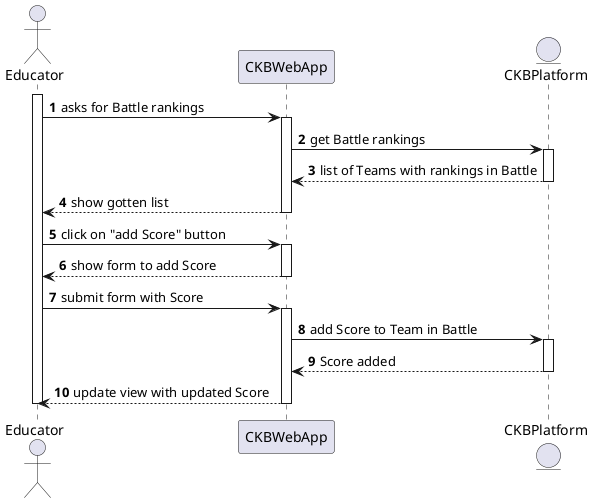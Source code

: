 @startuml

autonumber

actor Educator as S
participant CKBWebApp as E
entity CKBPlatform as P

activate S
S -> E: asks for Battle rankings
activate E
E -> P: get Battle rankings
activate P
P --> E: list of Teams with rankings in Battle
deactivate P
E --> S: show gotten list
deactivate E
S -> E: click on "add Score" button
activate E
E --> S: show form to add Score
deactivate E
S -> E: submit form with Score
activate E
E -> P: add Score to Team in Battle
activate P
P --> E: Score added
deactivate P
E --> S: update view with updated Score
deactivate E
deactivate S

@enduml